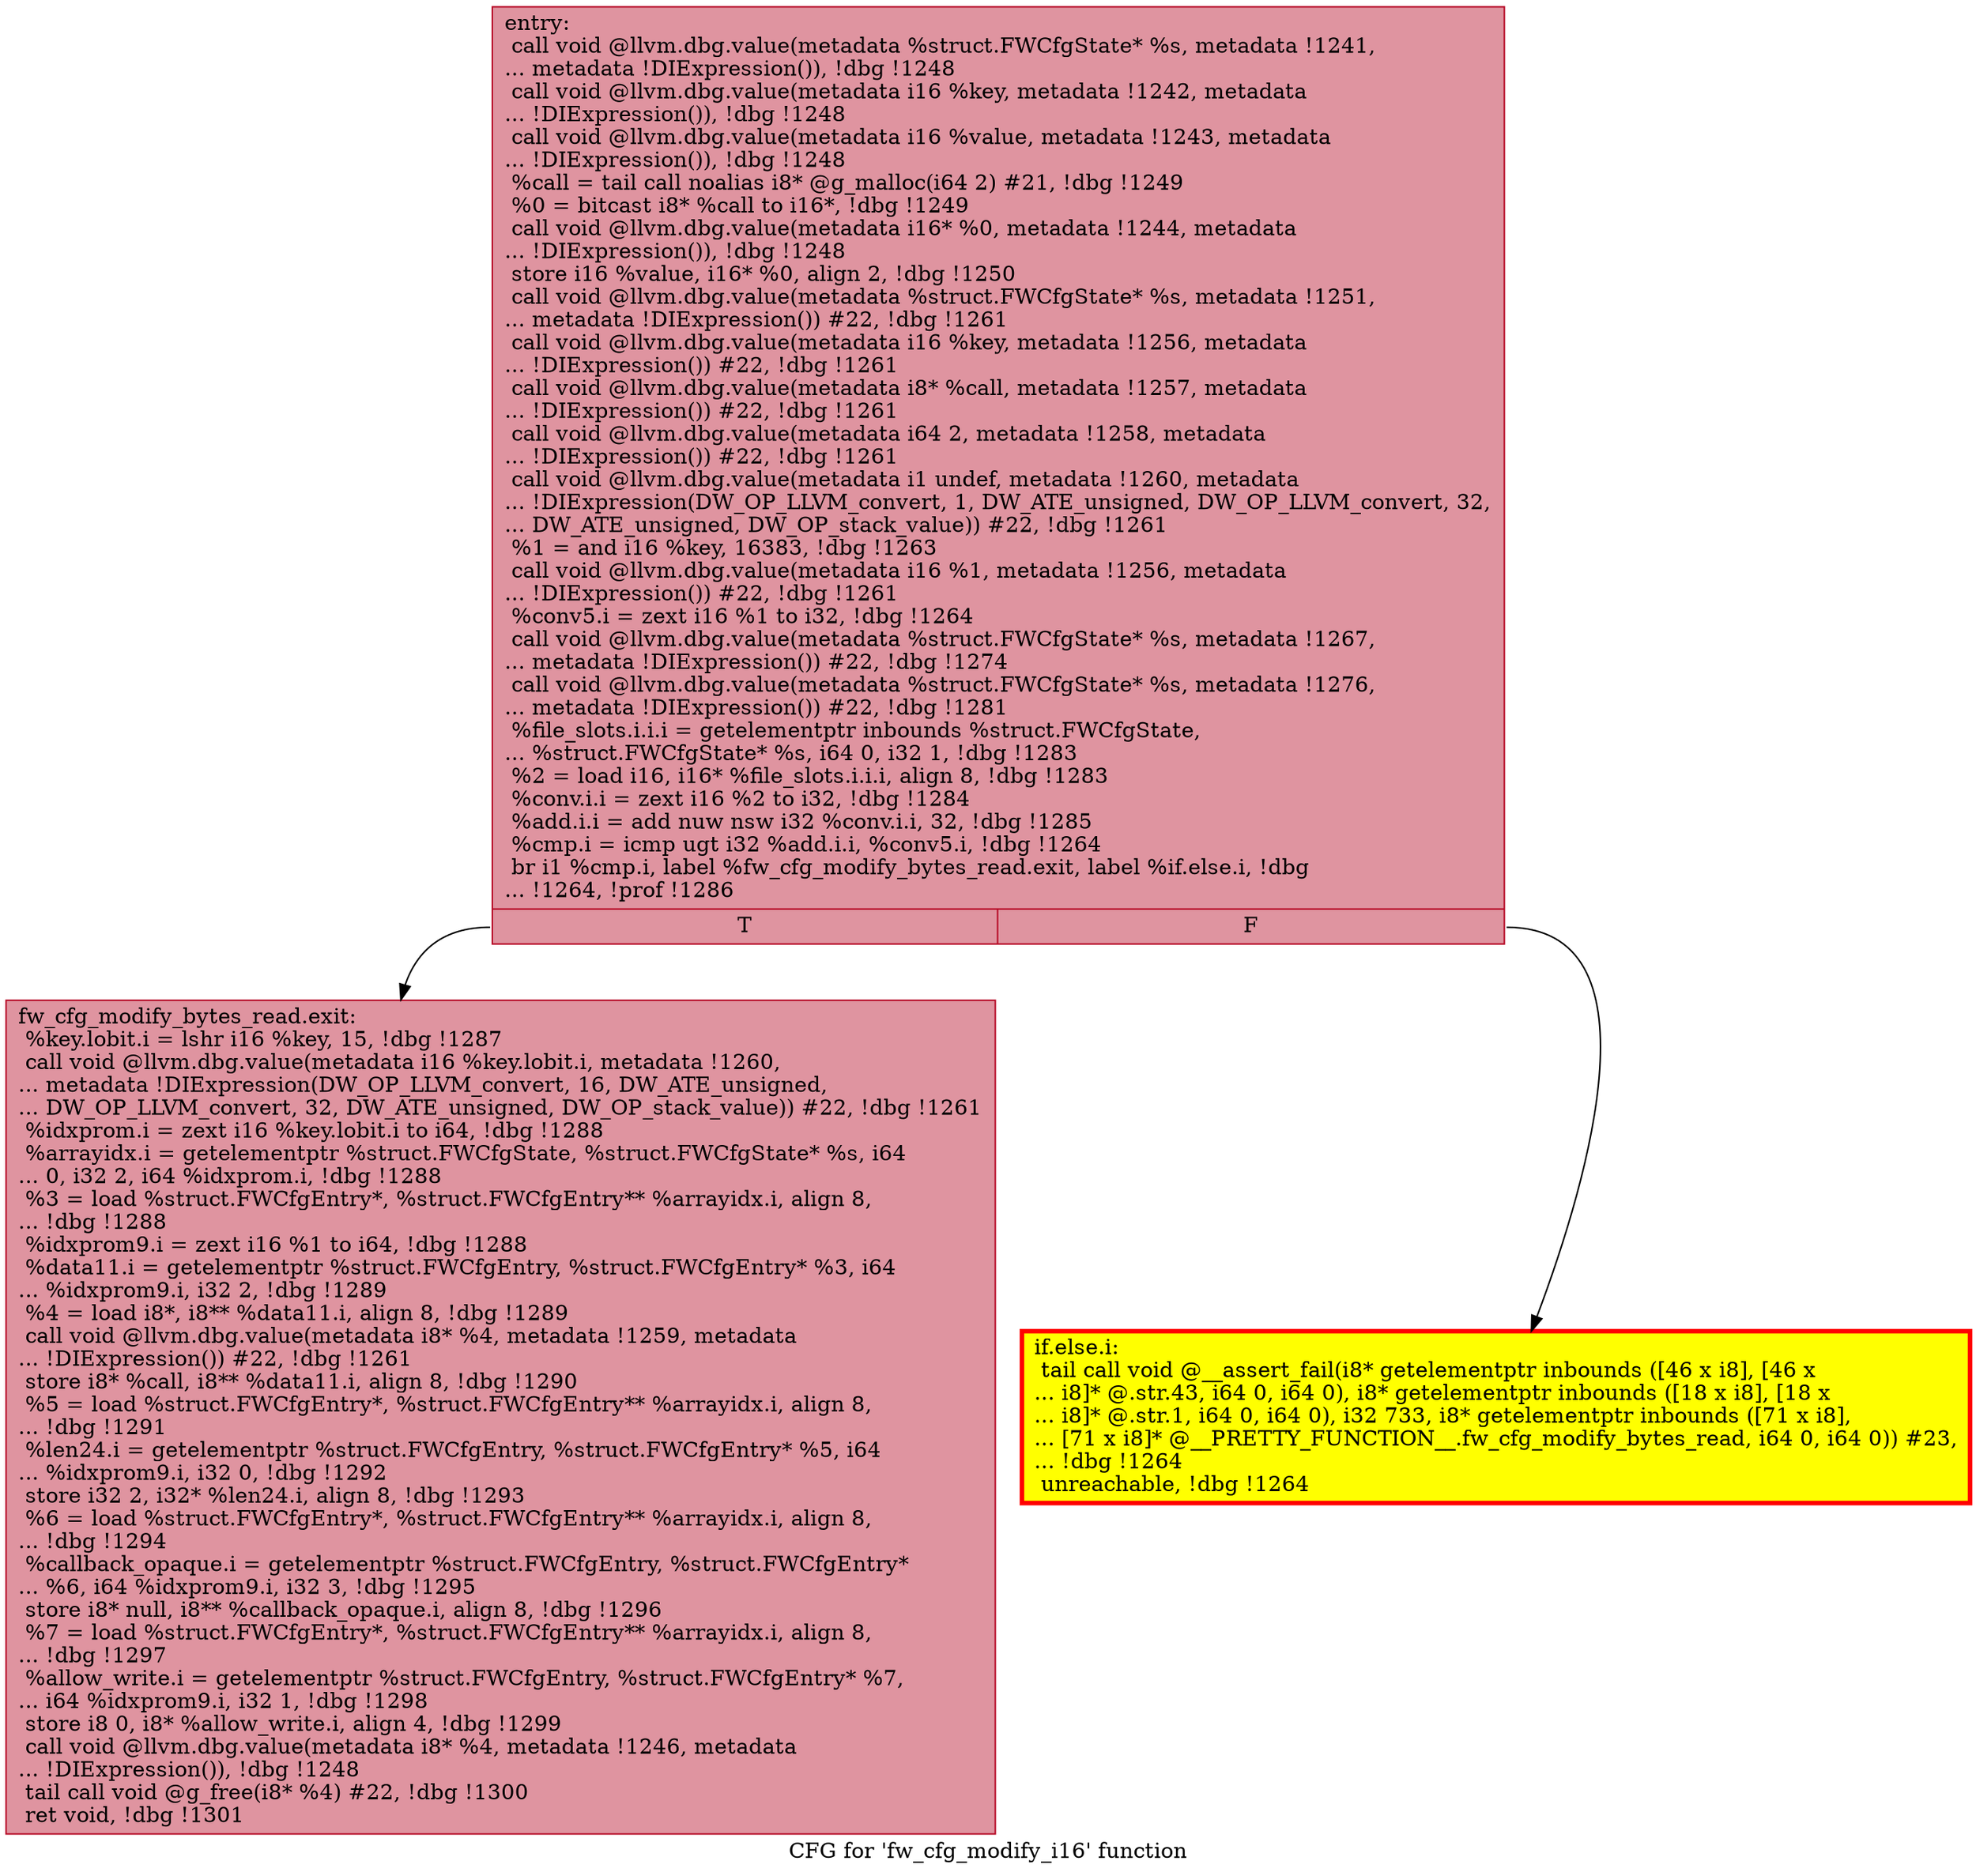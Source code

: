 digraph "CFG for 'fw_cfg_modify_i16' function" {
	label="CFG for 'fw_cfg_modify_i16' function";

	Node0x561075bc1030 [shape=record,color="#b70d28ff", style=filled, fillcolor="#b70d2870",label="{entry:\l  call void @llvm.dbg.value(metadata %struct.FWCfgState* %s, metadata !1241,\l... metadata !DIExpression()), !dbg !1248\l  call void @llvm.dbg.value(metadata i16 %key, metadata !1242, metadata\l... !DIExpression()), !dbg !1248\l  call void @llvm.dbg.value(metadata i16 %value, metadata !1243, metadata\l... !DIExpression()), !dbg !1248\l  %call = tail call noalias i8* @g_malloc(i64 2) #21, !dbg !1249\l  %0 = bitcast i8* %call to i16*, !dbg !1249\l  call void @llvm.dbg.value(metadata i16* %0, metadata !1244, metadata\l... !DIExpression()), !dbg !1248\l  store i16 %value, i16* %0, align 2, !dbg !1250\l  call void @llvm.dbg.value(metadata %struct.FWCfgState* %s, metadata !1251,\l... metadata !DIExpression()) #22, !dbg !1261\l  call void @llvm.dbg.value(metadata i16 %key, metadata !1256, metadata\l... !DIExpression()) #22, !dbg !1261\l  call void @llvm.dbg.value(metadata i8* %call, metadata !1257, metadata\l... !DIExpression()) #22, !dbg !1261\l  call void @llvm.dbg.value(metadata i64 2, metadata !1258, metadata\l... !DIExpression()) #22, !dbg !1261\l  call void @llvm.dbg.value(metadata i1 undef, metadata !1260, metadata\l... !DIExpression(DW_OP_LLVM_convert, 1, DW_ATE_unsigned, DW_OP_LLVM_convert, 32,\l... DW_ATE_unsigned, DW_OP_stack_value)) #22, !dbg !1261\l  %1 = and i16 %key, 16383, !dbg !1263\l  call void @llvm.dbg.value(metadata i16 %1, metadata !1256, metadata\l... !DIExpression()) #22, !dbg !1261\l  %conv5.i = zext i16 %1 to i32, !dbg !1264\l  call void @llvm.dbg.value(metadata %struct.FWCfgState* %s, metadata !1267,\l... metadata !DIExpression()) #22, !dbg !1274\l  call void @llvm.dbg.value(metadata %struct.FWCfgState* %s, metadata !1276,\l... metadata !DIExpression()) #22, !dbg !1281\l  %file_slots.i.i.i = getelementptr inbounds %struct.FWCfgState,\l... %struct.FWCfgState* %s, i64 0, i32 1, !dbg !1283\l  %2 = load i16, i16* %file_slots.i.i.i, align 8, !dbg !1283\l  %conv.i.i = zext i16 %2 to i32, !dbg !1284\l  %add.i.i = add nuw nsw i32 %conv.i.i, 32, !dbg !1285\l  %cmp.i = icmp ugt i32 %add.i.i, %conv5.i, !dbg !1264\l  br i1 %cmp.i, label %fw_cfg_modify_bytes_read.exit, label %if.else.i, !dbg\l... !1264, !prof !1286\l|{<s0>T|<s1>F}}"];
	Node0x561075bc1030:s0 -> Node0x561075e90960;
	Node0x561075bc1030:s1 -> Node0x561075dc9840;
	Node0x561075dc9840 [shape=record,penwidth=3.0, style="filled", color="red", fillcolor="yellow",label="{if.else.i:                                        \l  tail call void @__assert_fail(i8* getelementptr inbounds ([46 x i8], [46 x\l... i8]* @.str.43, i64 0, i64 0), i8* getelementptr inbounds ([18 x i8], [18 x\l... i8]* @.str.1, i64 0, i64 0), i32 733, i8* getelementptr inbounds ([71 x i8],\l... [71 x i8]* @__PRETTY_FUNCTION__.fw_cfg_modify_bytes_read, i64 0, i64 0)) #23,\l... !dbg !1264\l  unreachable, !dbg !1264\l}"];
	Node0x561075e90960 [shape=record,color="#b70d28ff", style=filled, fillcolor="#b70d2870",label="{fw_cfg_modify_bytes_read.exit:                    \l  %key.lobit.i = lshr i16 %key, 15, !dbg !1287\l  call void @llvm.dbg.value(metadata i16 %key.lobit.i, metadata !1260,\l... metadata !DIExpression(DW_OP_LLVM_convert, 16, DW_ATE_unsigned,\l... DW_OP_LLVM_convert, 32, DW_ATE_unsigned, DW_OP_stack_value)) #22, !dbg !1261\l  %idxprom.i = zext i16 %key.lobit.i to i64, !dbg !1288\l  %arrayidx.i = getelementptr %struct.FWCfgState, %struct.FWCfgState* %s, i64\l... 0, i32 2, i64 %idxprom.i, !dbg !1288\l  %3 = load %struct.FWCfgEntry*, %struct.FWCfgEntry** %arrayidx.i, align 8,\l... !dbg !1288\l  %idxprom9.i = zext i16 %1 to i64, !dbg !1288\l  %data11.i = getelementptr %struct.FWCfgEntry, %struct.FWCfgEntry* %3, i64\l... %idxprom9.i, i32 2, !dbg !1289\l  %4 = load i8*, i8** %data11.i, align 8, !dbg !1289\l  call void @llvm.dbg.value(metadata i8* %4, metadata !1259, metadata\l... !DIExpression()) #22, !dbg !1261\l  store i8* %call, i8** %data11.i, align 8, !dbg !1290\l  %5 = load %struct.FWCfgEntry*, %struct.FWCfgEntry** %arrayidx.i, align 8,\l... !dbg !1291\l  %len24.i = getelementptr %struct.FWCfgEntry, %struct.FWCfgEntry* %5, i64\l... %idxprom9.i, i32 0, !dbg !1292\l  store i32 2, i32* %len24.i, align 8, !dbg !1293\l  %6 = load %struct.FWCfgEntry*, %struct.FWCfgEntry** %arrayidx.i, align 8,\l... !dbg !1294\l  %callback_opaque.i = getelementptr %struct.FWCfgEntry, %struct.FWCfgEntry*\l... %6, i64 %idxprom9.i, i32 3, !dbg !1295\l  store i8* null, i8** %callback_opaque.i, align 8, !dbg !1296\l  %7 = load %struct.FWCfgEntry*, %struct.FWCfgEntry** %arrayidx.i, align 8,\l... !dbg !1297\l  %allow_write.i = getelementptr %struct.FWCfgEntry, %struct.FWCfgEntry* %7,\l... i64 %idxprom9.i, i32 1, !dbg !1298\l  store i8 0, i8* %allow_write.i, align 4, !dbg !1299\l  call void @llvm.dbg.value(metadata i8* %4, metadata !1246, metadata\l... !DIExpression()), !dbg !1248\l  tail call void @g_free(i8* %4) #22, !dbg !1300\l  ret void, !dbg !1301\l}"];
}
